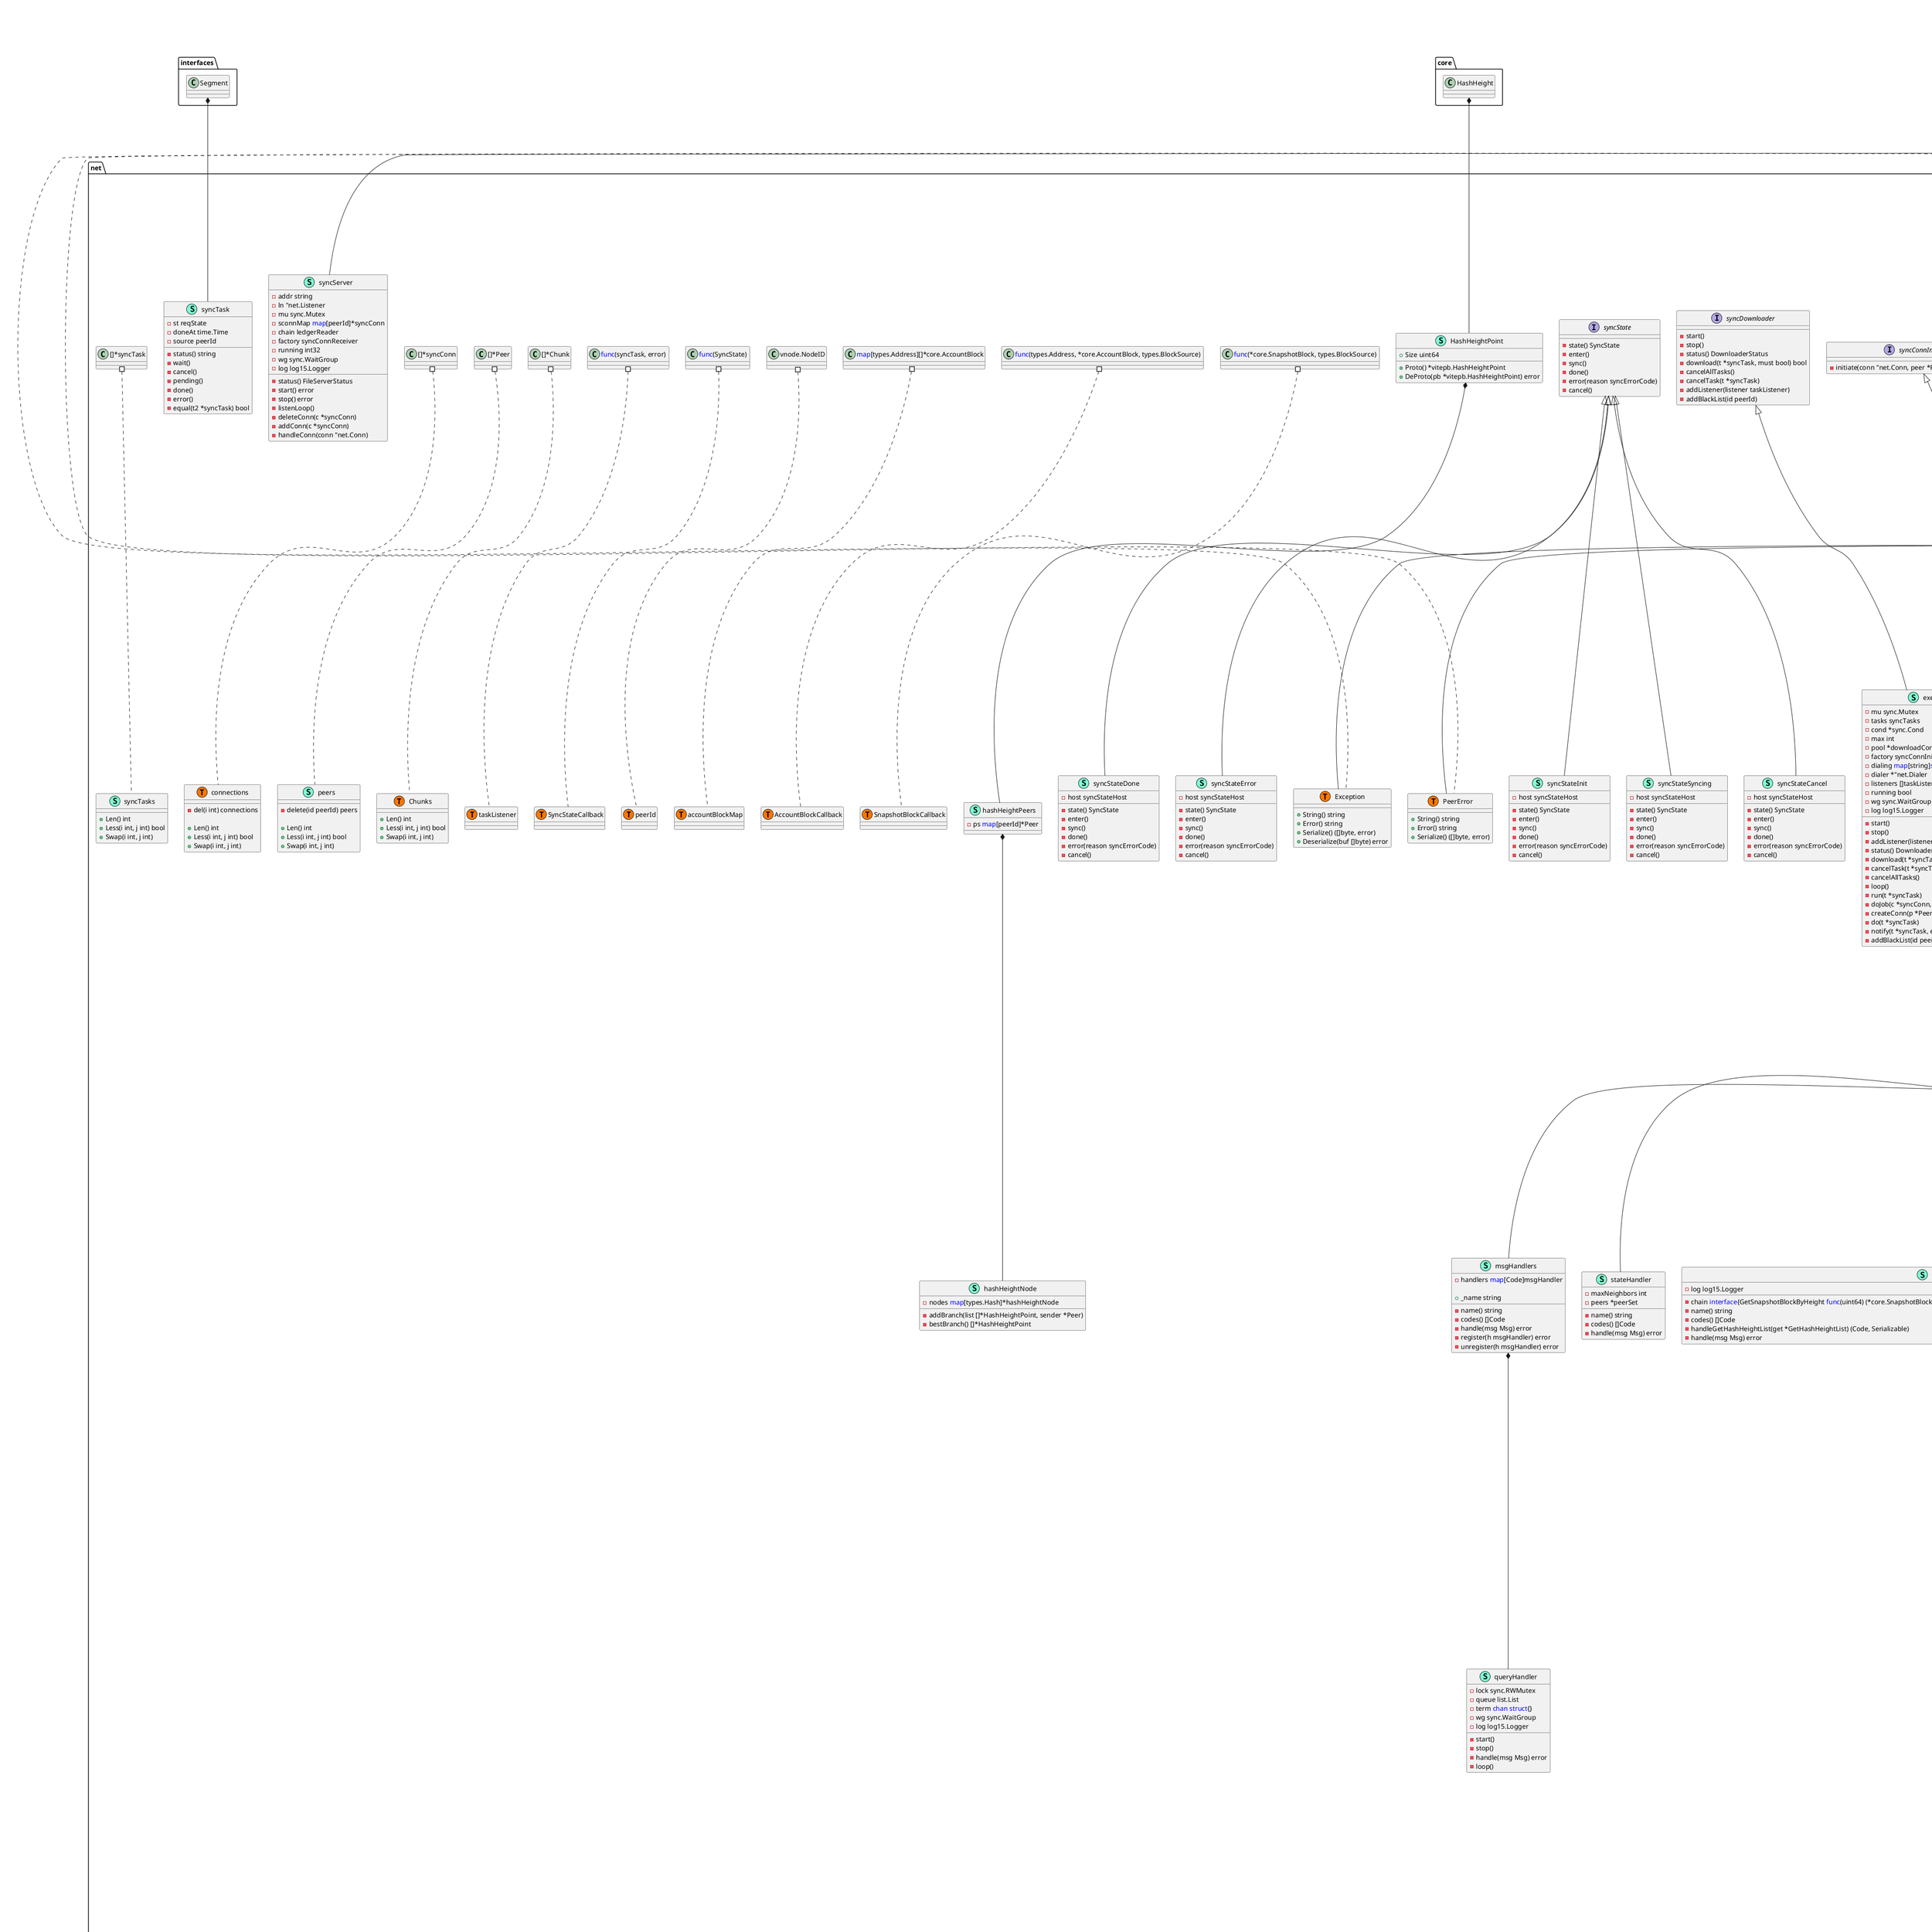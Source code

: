 @startuml
namespace connector {
    class Connector << (S,Aquamarine) >> {
        - listenAddress string
        - server *net.TCPListener
        - finder Finder
        - onNode <font color=blue>func</font>(*vnode.Node) bool
        - onConnection <font color=blue>func</font>(*net.TCPConn, bool) 
        - term <font color=blue>chan</font> <font color=blue>struct</font>{}
        - log log15.Logger

        - findLoop() 

        + Start() error
        + ConnectNode(node *vnode.Node) error

    }
    interface Finder  {
        + Nodes() []*vnode.Node

    }
}

"net.Connector" <|-- "connector.Connector"

namespace database {
    class DB << (S,Aquamarine) >> {
        - id vnode.NodeID

        + RetrieveActiveAt(id vnode.NodeID) int64
        + StoreActiveAt(id vnode.NodeID, v int64) 
        + RetrieveCheckAt(id vnode.NodeID) int64
        + StoreCheckAt(id vnode.NodeID, v int64) 
        + RetrieveMark(id vnode.NodeID) int64
        + StoreMark(id vnode.NodeID, v int64) 
        + BlockIP(ip net.IP, expiration int64) 
        + BlockId(id vnode.NodeID, expiration int64) 
        + RetrieveNode(id vnode.NodeID) (*vnode.Node, error)
        + StoreNode(node *vnode.Node) error
        + RemoveNode(ID vnode.NodeID) 
        + ReadNodes(expiration int64) []*vnode.Node
        + RetrieveInt64(key []byte) int64
        + StoreInt64(key []byte, n int64) 
        + Clean(expiration int64) 
        + ReadMarkNodes(n int) []*vnode.Node
        + Iterate(prefix []byte, fn <font color=blue>func</font>([]byte, []byte) bool) 
        + Register(prefix []byte) *prefixDB

    }
    class database.marks << (T, #FF7700) >>  {
    }
    class mark << (S,Aquamarine) >> {
        - id vnode.NodeID
        - weight int64

    }
    class marks << (S,Aquamarine) >> {
        + Len() int
        + Less(i int, j int) bool
        + Swap(i int, j int) 

    }
    class prefixDB << (S,Aquamarine) >> {
        - db *leveldb.DB
        - prefix []byte

        + Store(key []byte, value []byte) error
        + Retrieve(key []byte) []byte
        + Remove(key []byte) 

    }
}
"leveldb.DB" *-- "database.DB"


namespace discovery {
    class Discovery << (S,Aquamarine) >> {
        - node *vnode.Node
        - bootNodes []string
        - bootSeeds []string
        - booters []booter
        - table nodeTable
        - finder Finder
        - stage <font color=blue>map</font>[string]*checkEndPointResult
        - mu sync.Mutex
        - socket socket
        - db *discvDB
        - running int32
        - term <font color=blue>chan</font> <font color=blue>struct</font>{}
        - looking int32
        - refreshing bool
        - wg sync.WaitGroup
        - log log15.Logger

        - ping(n *Node, callback <font color=blue>func</font>(error) ) 
        - pingDelete(n *Node) 
        - tableLoop() 
        - findLoop() 
        - handle(pkt *packet) 
        - receiveNode(n *Node) 
        - receiveEndPoint(e *vnode.EndPoint) bool
        - getBootNodes(num int) []*Node
        - init() 
        - loadBootNodes() bool
        - findSubTree(distance uint) 
        - refresh() 
        - lookup(target vnode.NodeID, count int) 
        - findNode(target vnode.NodeID, count int, n *Node, curr <font color=blue>chan</font> <font color=blue>struct</font>{}) float64
        - receiveEndPointCurr(ep *vnode.EndPoint, ch <font color=blue>chan</font> <font color=blue>struct</font>{}, validCount *int32) 

        + Nodes() []*vnode.Node
        + NodesCount() int
        + SubscribeNode(receiver <font color=blue>func</font>(*vnode.Node) ) int
        + Unsubscribe(subId int) 
        + GetNodes(count int) []*vnode.Node
        + SetFinder(f Finder) 
        + Delete(id vnode.NodeID, reason error) 
        + Start() error
        + Stop() error

    }
    interface Finder  {
        + SetResolver(discv <font color=blue>interface</font>{GetNodes <font color=blue>func</font>(int) []*vnode.Node}) 
        + FindNeighbors(fromId vnode.NodeID, target vnode.NodeID, count int) []*vnode.EndPoint

    }
    class Node << (S,Aquamarine) >> {
        - checkAt int64
        - addAt int64
        - activeAt int64
        - finding int32
        - findAt int64
        - addr *net.UDPAddr
        - parseAt int64

        - udpAddr() (*net.UDPAddr, error)
        - update(n2 *Node) 
        - needCheck() bool
        - couldFind() bool
        - findDone() 

    }
    interface NodeDB  {
        + StoreNode(node *vnode.Node) error
        + RemoveNode(id vnode.NodeID) 
        + ReadNodes(expiration int64) []*vnode.Node
        + RetrieveActiveAt(id vnode.NodeID) int64
        + StoreActiveAt(id vnode.NodeID, v int64) 
        + RetrieveCheckAt(id vnode.NodeID) int64
        + StoreCheckAt(id vnode.NodeID, v int64) 
        + Close() error
        + Clean(expiration int64) 

    }
    interface Observer  {
        + Sub(sub Subscriber) 
        + UnSub(sub Subscriber) 

    }
    class Request << (S,Aquamarine) >> {
        + Node *vnode.Node
        + Count int

    }
    class Result << (S,Aquamarine) >> {
        + Code int
        + Message string
        + Data []string

    }
    interface Subscriber  {
        + Sub(receiver <font color=blue>func</font>(*vnode.Node) ) int
        + UnSub(subId int) 

    }
    class agent << (S,Aquamarine) >> {
        - node *vnode.Node
        - listenAddress string
        - socket *net.UDPConn
        - peerKey ed25519.PrivateKey
        - queue <font color=blue>chan</font> *packet
        - handler <font color=blue>func</font>(*packet) 
        - pool requestPool
        - running int32
        - term <font color=blue>chan</font> <font color=blue>struct</font>{}
        - wg sync.WaitGroup
        - log log15.Logger

        - start() error
        - stop() error
        - ping(n *Node, callback <font color=blue>func</font>(*Node, error) ) 
        - pong(echo []byte, n *Node) error
        - findNode(target vnode.NodeID, count int, n *Node) (<font color=blue>chan</font> []*vnode.EndPoint, error)
        - sendNodes(eps []*vnode.EndPoint, to *net.UDPAddr) error
        - readLoop() 
        - handleLoop() 
        - write(msg message, addr *net.UDPAddr) ([]byte, error)

    }
    interface body  {
        - serialize() ([]byte, error)
        - deserialize( []byte) error
        - expired() bool

    }
    interface booter  {
        - getBootNodes(count int) []*Node

    }
    interface booterDB  {
        + ReadNodes(expiration int64) []*Node

    }
    interface bucket  {
        - oldest() *Node
        - replace(id vnode.NodeID, n *Node) bool

    }
    class cfgBooter << (S,Aquamarine) >> {
        - bootNodes []*Node
        - node *vnode.Node

        - getBootNodes(count int) []*Node

    }
    class checkEndPointResult << (S,Aquamarine) >> {
        - time int64
        - status pingStatus
        - node *Node
        - err error
        - callbacks []<font color=blue>func</font>(error) 

    }
    class closet << (S,Aquamarine) >> {
        - nodes []*Node
        - pivot vnode.NodeID

        - push(n *Node) 

    }
    class dbBooter << (S,Aquamarine) >> {
        - db booterDB

        - getBootNodes(count int) []*Node

    }
    class discovery.code << (T, #FF7700) >>  {
    }
    class discovery.pingStatus << (T, #FF7700) >>  {
    }
    class discvDB << (S,Aquamarine) >> {
        + StoreNode(node *Node) error
        + ReadNodes(expiration int64) []*Node

    }
    class element << (S,Aquamarine) >> {
        - next *element

    }
    class findNodeRequest << (S,Aquamarine) >> {
        - count int
        - received int
        - ch <font color=blue>chan</font> []*vnode.EndPoint
        - closed int32

        - handle(pkt *packet, err error) bool
        - close() 

    }
    class findnode << (S,Aquamarine) >> {
        - target vnode.NodeID
        - count int
        - time time.Time

        - serialize() ([]byte, error)
        - deserialize(buf []byte) error
        - expired() bool

    }
    class listBucket << (S,Aquamarine) >> {
        - head *element
        - tail *element
        - cap int
        - count int

        - iterate(fn <font color=blue>func</font>(*Node) bool) 
        - reset() 
        - replace(id vnode.NodeID, n *Node) bool
        - bubble(id vnode.NodeID) bool
        - add(n *Node) *Node
        - remove(id vnode.NodeID) *Node
        - nodes(count int) []*Node
        - oldest() *Node
        - resolve(id vnode.NodeID) *Node
        - size() int
        - max() int

    }
    class message << (S,Aquamarine) >> {
        - c code
        - id vnode.NodeID

        - pack(key ed25519.PrivateKey) ([]byte, error)

    }
    class neighbors << (S,Aquamarine) >> {
        - endpoints []*vnode.EndPoint
        - last bool
        - time time.Time

        - serialize() ([]byte, error)
        - deserialize(buf []byte) error
        - expired() bool

    }
    class netBooter << (S,Aquamarine) >> {
        - self *vnode.Node
        - reader *requestReader
        - seeds []string
        - log log15.Logger

        - getBootNodes(count int) []*Node

    }
    interface nodeCollector  {
        - reset() 
        - bubble(id vnode.NodeID) bool
        - add(node *Node) *Node
        - remove(id vnode.NodeID) *Node
        - nodes(count int) []*Node
        - resolve(id vnode.NodeID) *Node
        - size() int
        - iterate(fn <font color=blue>func</font>(*Node) bool) 
        - max() int

    }
    interface nodeStore  {
        + StoreNode(node *Node) error

    }
    interface nodeTable  {
        - addNodes(nodes []*Node) 
        - oldest() []*Node
        - findNeighbors(id vnode.NodeID, count int) []*Node
        - findSource(id vnode.NodeID, count int) []*Node
        - store(db nodeStore) 
        - resolveAddr(address string) *Node
        - subTreeToFind() uint

    }
    class packet << (S,Aquamarine) >> {
        - from *net.UDPAddr
        - hash []byte

    }
    class ping << (S,Aquamarine) >> {
        - from *vnode.EndPoint
        - net int
        - ext []byte
        - time time.Time

        - serialize() ([]byte, error)
        - deserialize(buf []byte) error
        - expired() bool

    }
    class pingRequest << (S,Aquamarine) >> {
        - hash []byte
        - done <font color=blue>func</font>(*Node, error) 

        - handle(pkt *packet, err error) bool
        - receivePong(pkt *packet, png *pong) 

    }
    interface pinger  {
        - ping(n *Node, callback <font color=blue>func</font>(error) ) 

    }
    class pong << (S,Aquamarine) >> {
        - from *vnode.EndPoint
        - net int
        - ext []byte
        - echo []byte
        - time time.Time

        - serialize() ([]byte, error)
        - deserialize(data []byte) error
        - expired() bool

    }
    interface receiver  {
        - start() error
        - stop() error

    }
    class request << (S,Aquamarine) >> {
        - expectFrom string
        - expectID vnode.NodeID
        - expectCode code
        - handler <font color=blue>interface</font>{handle <font color=blue>func</font>(*packet, error) bool}
        - expiration time.Time

    }
    interface requestPool  {
        - start() 
        - stop() 
        - add(req *request) bool
        - rec(pkt *packet) bool
        - size() int

    }
    class requestPoolImpl << (S,Aquamarine) >> {
        - pending <font color=blue>map</font>[string]list.List
        - mu sync.Mutex
        - running int32
        - term <font color=blue>chan</font> <font color=blue>struct</font>{}
        - wg sync.WaitGroup

        - size() int
        - start() 
        - stop() 
        - add(req *request) bool
        - rec(pkt *packet) bool
        - loop() 
        - clean(now time.Time) 
        - release() 

    }
    class requestReader << (S,Aquamarine) >> {
        - request Request
        - buf []byte
        - r int

        - reset(count int) 

        + Read(p []byte) (int, error)

    }
    interface sender  {
        - ping(n *Node, callback <font color=blue>func</font>(*Node, error) ) 
        - pong(echo []byte, n *Node) error
        - findNode(target vnode.NodeID, count int, n *Node) (<font color=blue>chan</font> []*vnode.EndPoint, error)
        - sendNodes(eps []*vnode.EndPoint, addr *net.UDPAddr) error

    }
    interface socket  {
    }
    class table << (S,Aquamarine) >> {
        - rw sync.RWMutex
        - bucketSize int
        - minDistance uint
        - buckets []bucket
        - nodeMap <font color=blue>map</font>[string]*Node
        - bucketFact <font color=blue>func</font>(int) bucket
        - id vnode.NodeID
        - netId int
        - subId int
        - recievers <font color=blue>map</font>[int]<font color=blue>func</font>(*vnode.Node) 
        - socket pinger

        - getId() vnode.NodeID
        - reset() 
        - nodes(count int) []*Node
        - notify(n *vnode.Node) 
        - add(node *Node) *Node
        - checkRemove(node *Node) 
        - checkReplace(bkt bucket, oldNode *Node, newNode *Node) 
        - addNodes(nodes []*Node) 
        - getBucket(id vnode.NodeID) bucket
        - remove(id vnode.NodeID) *Node
        - removeLocked(id vnode.NodeID) *Node
        - bubble(id vnode.NodeID) bool
        - findNeighbors(target vnode.NodeID, count int) []*Node
        - findSource(target vnode.NodeID, count int) []*Node
        - oldest() []*Node
        - size() int
        - max() int
        - resolve(id vnode.NodeID) *Node
        - resolveAddr(address string) *Node
        - store(db nodeStore) 
        - iterate(fn <font color=blue>func</font>(*Node) bool) 
        - subTreeToFind() uint

        + Sub(rec <font color=blue>func</font>(*vnode.Node) ) int
        + UnSub(subId int) 

    }
}
"discovery.Observer" *-- "discovery.Finder"
"vnode.Node" *-- "discovery.Node"
"discovery.nodeCollector" *-- "discovery.bucket"
"discovery.NodeDB" *-- "discovery.discvDB"
"discovery.Node" *-- "discovery.element"
"discovery.body" *-- "discovery.message"
"discovery.Subscriber" *-- "discovery.nodeTable"
"discovery.nodeCollector" *-- "discovery.nodeTable"
"discovery.message" *-- "discovery.packet"
"discovery.receiver" *-- "discovery.socket"
"discovery.sender" *-- "discovery.socket"

"connector.Finder" <|-- "discovery.Discovery"
"discovery.booter" <|-- "discovery.Discovery"
"discovery.pinger" <|-- "discovery.Discovery"
"discovery.receiver" <|-- "discovery.agent"
"discovery.sender" <|-- "discovery.agent"
"discovery.booter" <|-- "discovery.cfgBooter"
"discovery.booter" <|-- "discovery.dbBooter"
"discovery.booterDB" <|-- "discovery.discvDB"
"discovery.nodeStore" <|-- "discovery.discvDB"
"discovery.body" <|-- "discovery.findnode"
"discovery.bucket" <|-- "discovery.listBucket"
"discovery.nodeCollector" <|-- "discovery.listBucket"
"discovery.body" <|-- "discovery.neighbors"
"discovery.booter" <|-- "discovery.netBooter"
"discovery.body" <|-- "discovery.ping"
"discovery.body" <|-- "discovery.pong"
"discovery.requestPool" <|-- "discovery.requestPoolImpl"
"discovery.Subscriber" <|-- "discovery.table"
"discovery.nodeCollector" <|-- "discovery.table"
"discovery.nodeTable" <|-- "discovery.table"

namespace main {
    class config << (S,Aquamarine) >> {
        - peerKey ed25519.PrivateKey
        - node *vnode.Node
        - bootNodes []string
        - listenAddress string

    }
}


namespace net {
    class AccountBlocks << (S,Aquamarine) >> {
        + Blocks []*core.AccountBlock
        + TTL int32

        + String() string
        + Serialize() ([]byte, error)
        + Deserialize(buf []byte) error

    }
    interface BlockSubscriber  {
        + SubscribeAccountBlock(fn AccountBlockCallback) int
        + UnsubscribeAccountBlock(subId int) 
        + SubscribeSnapshotBlock(fn SnapshotBlockCallback) int
        + UnsubscribeSnapshotBlock(subId int) 

    }
    interface Broadcaster  {
        + BroadcastSnapshotBlock(block *core.SnapshotBlock) 
        + BroadcastSnapshotBlocks(blocks []*core.SnapshotBlock) 
        + BroadcastAccountBlock(block *core.AccountBlock) 
        + BroadcastAccountBlocks(blocks []*core.AccountBlock) 

    }
    interface Chain  {
    }
    class Chunk << (S,Aquamarine) >> {
        - size int64

        + SnapshotChunks []core.SnapshotChunk
        + SnapshotRange []*core.HashHeight
        + AccountRange <font color=blue>map</font>[types.Address][]*core.HashHeight
        + HashMap <font color=blue>map</font>[types.Hash]<font color=blue>struct</font>{}
        + Source types.BlockSource

        - addSnapshotBlock(block *core.SnapshotBlock) error
        - addAccountBlock(block *core.AccountBlock) error
        - done() error

    }
    interface ChunkReader  {
        + Peek() *Chunk
        + Pop(endHash types.Hash) 

    }
    class Chunks << (S,Aquamarine) >> {
        + Len() int
        + Less(i int, j int) bool
        + Swap(i int, j int) 

    }
    interface Codec  {
        + Close() error
        + SetReadTimeout(timeout time.Duration) 
        + SetWriteTimeout(timeout time.Duration) 
        + SetTimeout(timeout time.Duration) 
        + Address() "net.Addr

    }
    interface CodecFactory  {
        + CreateCodec(conn "net.Conn) Codec

    }
    interface Connector  {
        + ConnectNode(node *vnode.Node) error

    }
    interface Consensus  {
        + SubscribeProducers(gid types.Gid, id string, fn <font color=blue>func</font>(consensus.ProducersEvent) ) 
        + UnSubscribe(gid types.Gid, id string) 
        + API() consensus.APIReader

    }
    class DownloaderStatus << (S,Aquamarine) >> {
        + Tasks []string
        + Connections []SyncConnectionStatus

    }
    class Exception << (S,Aquamarine) >> {
        + String() string
        + Error() string
        + Serialize() ([]byte, error)
        + Deserialize(buf []byte) error

    }
    interface Fetcher  {
        + FetchSnapshotBlocks(start types.Hash, count uint64) 
        + FetchSnapshotBlocksWithHeight(hash types.Hash, height uint64, count uint64) 
        + FetchAccountBlocks(start types.Hash, count uint64, address *types.Address) 
        + FetchAccountBlocksWithHeight(start types.Hash, count uint64, address *types.Address, sHeight uint64) 

    }
    class FilePoolStatus << (S,Aquamarine) >> {
        + Connections []SyncConnectionStatus

    }
    class FileServerStatus << (S,Aquamarine) >> {
        + Connections []SyncConnectionStatus

    }
    class GetAccountBlocks << (S,Aquamarine) >> {
        + Address types.Address
        + From core.HashHeight
        + Count uint64
        + Forward bool

        + String() string
        + Serialize() ([]byte, error)
        + Deserialize(buf []byte) error

    }
    class GetHashHeightList << (S,Aquamarine) >> {
        + From []*core.HashHeight
        + Step uint64
        + To uint64

        + Serialize() ([]byte, error)
        + Deserialize(data []byte) error

    }
    class GetSnapshotBlocks << (S,Aquamarine) >> {
        + From core.HashHeight
        + Count uint64
        + Forward bool

        + String() string
        + Serialize() ([]byte, error)
        + Deserialize(buf []byte) error

    }
    class HandshakeMsg << (S,Aquamarine) >> {
        + Version int64
        + NetID int64
        + Name string
        + ID vnode.NodeID
        + Timestamp int64
        + Height uint64
        + Head types.Hash
        + Genesis types.Hash
        + Key ed25519.PublicKey
        + Token []byte
        + FileAddress []byte
        + PublicAddress []byte

        + Serialize() ([]byte, error)
        + Deserialize(data []byte) error

    }
    class HashHeightPoint << (S,Aquamarine) >> {
        + Size uint64

        + Proto() *vitepb.HashHeightPoint
        + DeProto(pb *vitepb.HashHeightPoint) error

    }
    class HashHeightPointList << (S,Aquamarine) >> {
        + Points []*HashHeightPoint

        + Serialize() ([]byte, error)
        + Deserialize(data []byte) error

    }
    interface IrreversibleReader  {
        + GetIrreversibleBlock() *core.SnapshotBlock

    }
    class MockCodec << (S,Aquamarine) >> {
        - name string
        - r <font color=blue>chan</font> Msg
        - w <font color=blue>chan</font> Msg
        - rtimeout time.Duration
        - wtimeout time.Duration
        - term <font color=blue>chan</font> <font color=blue>struct</font>{}
        - closed int32
        - write int32

        + ReadMsg() (Msg, error)
        + WriteMsg(msg Msg) error
        + Close() error
        + SetReadTimeout(timeout time.Duration) 
        + SetWriteTimeout(timeout time.Duration) 
        + SetTimeout(timeout time.Duration) 
        + Address() "net.Addr

    }
    class Msg << (S,Aquamarine) >> {
        + Code Code
        + Id uint32
        + Payload []byte
        + ReceivedAt int64
        + Sender *Peer

        + Recycle() 

    }
    interface MsgIder  {
        + MsgID() MsgId

    }
    interface MsgReadWriter  {
    }
    interface MsgReader  {
        + ReadMsg() (Msg, error)

    }
    interface MsgWriteCloser  {
    }
    interface MsgWriter  {
        + WriteMsg( Msg) error

    }
    interface Net  {
        + Start() error
        + Stop() error
        + Info() NodeInfo
        + Nodes() []*vnode.Node
        + PeerCount() int
        + PeerKey() ed25519.PrivateKey

    }
    class NewAccountBlock << (S,Aquamarine) >> {
        + Block *core.AccountBlock
        + TTL int32

        + Serialize() ([]byte, error)
        + Deserialize(buf []byte) error

    }
    class NewSnapshotBlock << (S,Aquamarine) >> {
        + Block *core.SnapshotBlock
        + TTL int32

        + Serialize() ([]byte, error)
        + Deserialize(buf []byte) error

    }
    class NodeInfo << (S,Aquamarine) >> {
        + ID vnode.NodeID
        + Name string
        + NetID int
        + Version int
        + Address string
        + PeerCount int
        + Peers []PeerInfo
        + Height uint64
        + Nodes int
        + Latency []int64
        + BroadCheckFailedRatio float32
        + Server FileServerStatus

    }
    class Peer << (S,Aquamarine) >> {
        - codec Codec
        - publicAddress string
        - fileAddress string
        - reliable int32
        - busy int32
        - busyT int64
        - running int32
        - writable int32
        - writing int32
        - readQueue <font color=blue>chan</font> Msg
        - writeQueue <font color=blue>chan</font> Msg
        - errChan <font color=blue>chan</font> error
        - wg sync.WaitGroup
        - manager PeerManager
        - handler msgHandler
        - knownBlocks *bloom.Filter
        - m <font color=blue>map</font>[peerId]<font color=blue>struct</font>{}
        - m2 <font color=blue>map</font>[peerId]<font color=blue>struct</font>{}
        - once sync.Once
        - log log15.Logger

        + Id peerId
        + Name string
        + Height uint64
        + Head types.Hash
        + Version int64
        + CreateAt int64
        + Flag PeerFlag
        + Superior bool

        - isReliable() bool
        - setReliable(bool2 bool) 
        - write() 
        - writeDone() 
        - run() error
        - goLoop(fn <font color=blue>func</font>() error, ch <font color=blue>chan</font> error) 
        - readLoop() error
        - writeLoop() error
        - handleLoop() error
        - canWritable() bool
        - stopWrite(err error) 
        - catch(err error) 
        - setPeers(ps []peerConn, patch bool) 
        - peers() <font color=blue>map</font>[peerId]<font color=blue>struct</font>{}
        - send(c Code, id MsgId, data Serializable) error
        - sendSnapshotBlocks(bs []*core.SnapshotBlock, msgId MsgId) error
        - sendAccountBlocks(bs []*core.AccountBlock, msgId MsgId) error

        + WriteMsg(msg Msg) error
        + Info() PeerInfo
        + Close(err error) error
        + Disconnect(err error) 
        + String() string
        + SetState(head types.Hash, height uint64) 
        + SetSuperior(superior bool) error

    }
    class PeerError << (S,Aquamarine) >> {
        + String() string
        + Error() string
        + Serialize() ([]byte, error)

    }
    class PeerFlag << (S,Aquamarine) >> {
        - is(f2 PeerFlag) bool

    }
    class PeerInfo << (S,Aquamarine) >> {
        + Id string
        + Name string
        + Version int64
        + Height uint64
        + Address string
        + Flag PeerFlag
        + Superior bool
        + Reliable bool
        + CreateAt string
        + ReadQueue int
        + WriteQueue int
        + Peers []string

    }
    interface PeerManager  {
        + UpdatePeer(p *Peer, newSuperior bool) 

    }
    interface Serializable  {
        + Serialize() ([]byte, error)

    }
    class SnapshotBlocks << (S,Aquamarine) >> {
        + Blocks []*core.SnapshotBlock

        + String() string
        + Serialize() ([]byte, error)
        + Deserialize(buf []byte) error

    }
    interface Subscriber  {
    }
    class SyncConnectionStatus << (S,Aquamarine) >> {
        + Address string
        + Speed string
        + Task string

    }
    class SyncDetail << (S,Aquamarine) >> {
        + Chunks [][]*core.HashHeight
        + Caches interfaces.SegmentList

    }
    class SyncState << (S,Aquamarine) >> {
        - syncExited() bool

        + UnmarshalText(text []byte) error
        + MarshalText() ([]byte, error)
        + String() string

    }
    interface SyncStateSubscriber  {
        + SubscribeSyncStatus(fn SyncStateCallback) int
        + UnsubscribeSyncStatus(subId int) 
        + SyncState() SyncState

    }
    class SyncStatus << (S,Aquamarine) >> {
        + From uint64
        + To uint64
        + Current uint64
        + State SyncState
        + Status string

    }
    interface Syncer  {
        + Status() SyncStatus
        + Detail() SyncDetail

    }
    interface Verifier  {
        + VerifyNetSnapshotBlock(block *core.SnapshotBlock) error
        + VerifyNetAccountBlock(block *core.AccountBlock) error

    }
    interface accountBockReader  {
        + GetAccountBlockByHeight(addr types.Address, height uint64) (*core.AccountBlock, error)
        + GetAccountBlockByHash(blockHash types.Hash) (*core.AccountBlock, error)
        + GetAccountBlocks(blockHash types.Hash, count uint64) ([]*core.AccountBlock, error)
        + GetAccountBlocksByHeight(addr types.Address, height uint64, count uint64) ([]*core.AccountBlock, error)
        + GetConfirmedTimes(blockHash types.Hash) (uint64, error)

    }
    class blockFeed << (S,Aquamarine) >> {
        - aSubs <font color=blue>map</font>[int]AccountBlockCallback
        - bSubs <font color=blue>map</font>[int]SnapshotBlockCallback
        - currentId int
        - blackBlocks <font color=blue>map</font>[types.Hash]<font color=blue>struct</font>{}

        - notifySnapshotBlock(block *core.SnapshotBlock, source types.BlockSource) 
        - notifyAccountBlock(block *core.AccountBlock, source types.BlockSource) 

        + SubscribeAccountBlock(fn AccountBlockCallback) int
        + UnsubscribeAccountBlock(subId int) 
        + SubscribeSnapshotBlock(fn SnapshotBlockCallback) int
        + UnsubscribeSnapshotBlock(subId int) 

    }
    interface blockFeeder  {
    }
    interface blockNotifier  {
        - notifySnapshotBlock(block *core.SnapshotBlock, source types.BlockSource) 
        - notifyAccountBlock(block *core.AccountBlock, source types.BlockSource) 

    }
    interface blockReceiver  {
        - receiveAccountBlock(block *core.AccountBlock, source types.BlockSource) error
        - receiveSnapshotBlock(block *core.SnapshotBlock, source types.BlockSource) error

    }
    interface blockStore  {
        - enqueueAccountBlock(block *core.AccountBlock) 
        - dequeueAccountBlock() *core.AccountBlock
        - enqueueSnapshotBlock(block *core.SnapshotBlock) 
        - dequeueSnapshotBlock() *core.SnapshotBlock

    }
    interface broadChainReader  {
        + GetLatestSnapshotBlock() *core.SnapshotBlock
        + GetConfirmedTimes(blockHash types.Hash) (uint64, error)

    }
    class broadcastStatus << (S,Aquamarine) >> {
        - checkFailedRatio float32
        - latency []int64

    }
    class broadcaster << (S,Aquamarine) >> {
        - peers *peerSet
        - strategy forwardStrategy
        - st SyncState
        - verifier Verifier
        - feed blockNotifier
        - filter *bloom.Filter
        - rings *ringStatic
        - store blockStore
        - mu sync.Mutex
        - statistic circle.List
        - chain broadChainReader
        - log log15.Logger

        - name() string
        - codes() []Code
        - handle(msg Msg) error
        - subSyncState(st SyncState) 
        - forwardSnapshotBlock(msg *NewSnapshotBlock, sender *Peer) 
        - forwardAccountBlock(msg *NewAccountBlock, sender *Peer) 
        - status() broadcastStatus

        + Statistic() []int64
        + BroadcastSnapshotBlock(block *core.SnapshotBlock) 
        + BroadcastSnapshotBlocks(blocks []*core.SnapshotBlock) 
        + BroadcastAccountBlock(block *core.AccountBlock) 
        + BroadcastAccountBlocks(blocks []*core.AccountBlock) 

    }
    class cacheReader << (S,Aquamarine) >> {
        - chain syncChain
        - verifier Verifier
        - downloader syncDownloader
        - irreader IrreversibleReader
        - running bool
        - mu sync.Mutex
        - cond *sync.Cond
        - readHeight uint64
        - readable int32
        - buffer Chunks
        - downloadRecord <font color=blue>map</font>[string]peerId
        - blackBlocks <font color=blue>map</font>[types.Hash]<font color=blue>struct</font>{}
        - wg sync.WaitGroup
        - log log15.Logger

        - cache(from uint64, to uint64) interfaces.SegmentList
        - caches() interfaces.SegmentList
        - chunks() [][]*core.HashHeight
        - addChunkToBuffer(c *Chunk) 
        - getHeight() uint64
        - start() 
        - stop() 
        - compareCache(start *core.HashHeight, hhs []*HashHeightPoint) syncTasks
        - deleteChunk(segment interfaces.Segment) 
        - localChunks() interfaces.SegmentList
        - chunkDownloaded(t syncTask, err error) 
        - chunkReadFailed(segment interfaces.Segment, fatal bool) 
        - reset() 
        - removeUselessChunks(cleanWrong bool) 
        - read(c interfaces.Segment) (*Chunk, bool, error)
        - pause() 
        - resume() 
        - canRead() bool
        - readLoop() 
        - cleanLoop() 

        + Peek() *Chunk
        + Pop(endHash types.Hash) 

    }
    interface chainReader  {
        + GetLatestSnapshotBlock() *core.SnapshotBlock
        + GetGenesisSnapshotBlock() *core.SnapshotBlock

    }
    class checkHandler << (S,Aquamarine) >> {
        - chain <font color=blue>interface</font>{GetSnapshotBlockByHeight <font color=blue>func</font>(uint64) (*core.SnapshotBlock, error); GetLedgerReaderByHeight <font color=blue>func</font>(uint64, uint64) (interfaces.LedgerReader, error)}
        - log log15.Logger

        - name() string
        - codes() []Code
        - handleGetHashHeightList(get *GetHashHeightList) (Code, Serializable)
        - handle(msg Msg) error

    }
    interface chunkNotifier  {
        - notifyChunks(chunks []core.SnapshotChunk, source types.BlockSource) 

    }
    class connections << (S,Aquamarine) >> {
        - del(i int) connections

        + Len() int
        + Less(i int, j int) bool
        + Swap(i int, j int) 

    }
    class crossForward << (S,Aquamarine) >> {
        - ps *peerSet
        - commonMax int
        - commonRatio int

        - choosePeers(sender *Peer) peers

    }
    class defaultSyncConnectionFactory << (S,Aquamarine) >> {
        - chain syncCacher
        - peers *peerSet
        - id peerId
        - peerKey ed25519.PrivateKey
        - mineKey ed25519.PrivateKey

        - makeSyncConn(conn "net.Conn) *syncConn
        - initiate(conn "net.Conn, peer *Peer) (*syncConn, error)
        - receive(conn "net.Conn) (*syncConn, error)

    }
    class downloadConnPool << (S,Aquamarine) >> {
        - mu sync.Mutex
        - peers *peerSet
        - mi <font color=blue>map</font>[peerId]int
        - l connections
        - blackList <font color=blue>map</font>[peerId]int64

        - blockPeer(id peerId, duration time.Duration) 
        - blocked(id peerId) bool
        - connections() []SyncConnectionStatus
        - delConn(c *syncConn) 
        - delConnLocked(id peerId) 
        - addConn(c *syncConn) error
        - sort() 
        - sortLocked() 
        - chooseSource(t *syncTask) (*Peer, *syncConn, error)
        - reset() 

    }
    class executor << (S,Aquamarine) >> {
        - mu sync.Mutex
        - tasks syncTasks
        - cond *sync.Cond
        - max int
        - pool *downloadConnPool
        - factory syncConnInitiator
        - dialing <font color=blue>map</font>[string]<font color=blue>struct</font>{}
        - dialer *"net.Dialer
        - listeners []taskListener
        - running bool
        - wg sync.WaitGroup
        - log log15.Logger

        - start() 
        - stop() 
        - addListener(listener taskListener) 
        - status() DownloaderStatus
        - download(t *syncTask, must bool) bool
        - cancelTask(t *syncTask) 
        - cancelAllTasks() 
        - loop() 
        - run(t *syncTask) 
        - doJob(c *syncConn, t *syncTask) error
        - createConn(p *Peer) (*syncConn, error)
        - do(t *syncTask) 
        - notify(t *syncTask, err error) 
        - addBlackList(id peerId) 

    }
    class fetcher << (S,Aquamarine) >> {
        - idGen MsgIder
        - recordsById <font color=blue>map</font>[MsgId]*record
        - recordsByHash <font color=blue>map</font>[types.Hash]*record
        - mu sync.Mutex
        - pool sync.Pool
        - peerFetchResultPool sync.Pool
        - peers *peerSet
        - st SyncState
        - receiver blockReceiver
        - log log15.Logger
        - blackBlocks <font color=blue>map</font>[types.Hash]<font color=blue>struct</font>{}
        - sbp bool
        - term <font color=blue>chan</font> <font color=blue>struct</font>{}

        - clean(t int64) 
        - hold(hash types.Hash) (*record, bool)
        - add(hash types.Hash) *record
        - pending(id MsgId, peer *Peer) 
        - done(id MsgId, peer *Peer, msg Msg, err error) 
        - pickTargets(r *record, height uint64, peers *peerSet) peers
        - setSBP(bool2 bool) 
        - start() 
        - stop() 
        - cleanLoop() 
        - subSyncState(st SyncState) 
        - name() string
        - codes() []Code
        - handle(msg Msg) error
        - fetchSnapshotBlock(hash types.Hash, peer *Peer, callback <font color=blue>func</font>(Msg, error) ) 

        + FetchSnapshotBlocks(hash types.Hash, count uint64) 
        + FetchSnapshotBlocksWithHeight(hash types.Hash, height uint64, count uint64) 
        + FetchAccountBlocks(start types.Hash, count uint64, address *types.Address) 
        + FetchAccountBlocksWithHeight(start types.Hash, count uint64, address *types.Address, sHeight uint64) 

    }
    class finder << (S,Aquamarine) >> {
        - self types.Address
        - db *database.DB
        - rw sync.RWMutex
        - targets <font color=blue>map</font>[types.Address]*vnode.Node
        - subId int
        - minPeers int
        - staticNodes []*vnode.Node
        - resolver <font color=blue>interface</font>{GetNodes <font color=blue>func</font>(int) []*vnode.Node}
        - peers *peerSet
        - connect Connector
        - consensus Consensus
        - dialing <font color=blue>map</font>[peerId]<font color=blue>struct</font>{}
        - sbps <font color=blue>map</font>[types.Address]int64
        - observers <font color=blue>map</font>[int]<font color=blue>func</font>(bool) 
        - term <font color=blue>chan</font> <font color=blue>struct</font>{}

        + _selfIsSBP bool
        + _subId int

        - sub(fn <font color=blue>func</font>(bool) ) int
        - unSub(subId int) 
        - notify() 
        - start() 
        - stop() 
        - selfIsSBP() bool
        - isSBP(addr types.Address) bool
        - clean() 
        - receiveProducers(event consensus.ProducersEvent) 
        - dial(node *vnode.Node) 
        - doDial(node *vnode.Node) 
        - receiveNode(node *vnode.Node) 
        - total() int
        - loop() 

        + FindNeighbors(fromId vnode.NodeID, target vnode.NodeID, count int) []*vnode.EndPoint
        + SetResolver(discv <font color=blue>interface</font>{GetNodes <font color=blue>func</font>(int) []*vnode.Node}) 
        + Sub(sub discovery.Subscriber) 
        + UnSub(sub discovery.Subscriber) 

    }
    interface forwardStrategy  {
        - choosePeers(sender *Peer) peers

    }
    class fullForward << (S,Aquamarine) >> {
        - ps *peerSet

        - choosePeers(sender *Peer) peers

    }
    class getAccountBlocksHandler << (S,Aquamarine) >> {
        - chain accountBockReader

        - name() string
        - codes() []Code
        - handle(msg Msg) error

    }
    class getSnapshotBlocksHandler << (S,Aquamarine) >> {
        - chain snapshotBlockReader

        - name() string
        - codes() []Code
        - handle(msg Msg) error

    }
    class gid << (S,Aquamarine) >> {
        - index uint32

        + MsgID() MsgId

    }
    class handshaker << (S,Aquamarine) >> {
        - version int
        - netId int
        - name string
        - id vnode.NodeID
        - genesis types.Hash
        - fileAddress []byte
        - publicAddress []byte
        - peerKey ed25519.PrivateKey
        - key ed25519.PrivateKey
        - codecFactory CodecFactory
        - chain chainReader
        - blackList netool.BlackList
        - onHandshaker <font color=blue>func</font>(Codec, PeerFlag, *HandshakeMsg) (bool, error)

        - setChain(chain chainReader) 
        - banAddr(addr "net.Addr, t int64) 
        - bannedAddr(addr "net.Addr) bool
        - readHandshake(c Codec) (*HandshakeMsg, MsgId, error)
        - getSecret(theirId peerId) ([]byte, error)
        - verifyHandshake(their *HandshakeMsg, secret []byte) error
        - makeHandshake(secret []byte) *HandshakeMsg
        - sendHandshake(c Codec, our *HandshakeMsg, msgId MsgId) error
        - doHandshake(c Codec, flag PeerFlag, their *HandshakeMsg) error

        + ReceiveHandshake(conn "net.Conn) (Codec, *HandshakeMsg, bool, error)
        + InitiateHandshake(conn "net.Conn, id vnode.NodeID) (Codec, *HandshakeMsg, bool, error)

    }
    class hashHeightNode << (S,Aquamarine) >> {
        - nodes <font color=blue>map</font>[types.Hash]*hashHeightNode

        - addBranch(list []*HashHeightPoint, sender *Peer) 
        - bestBranch() []*HashHeightPoint

    }
    class hashHeightPeers << (S,Aquamarine) >> {
        - ps <font color=blue>map</font>[peerId]*Peer

    }
    class heartBeater << (S,Aquamarine) >> {
        - chain chainReader
        - last time.Time
        - lastPeers <font color=blue>map</font>[peerId]<font color=blue>struct</font>{}
        - ps *peerSet

        - state() []byte

    }
    interface ledgerReader  {
        + GetLedgerReaderByHeight(startHeight uint64, endHeight uint64) (interfaces.LedgerReader, error)

    }
    class memBlockStore << (S,Aquamarine) >> {
        - rw sync.RWMutex
        - aIndex int
        - ablocks []*core.AccountBlock
        - sIndex int
        - sblocks []*core.SnapshotBlock

        - enqueueAccountBlock(block *core.AccountBlock) 
        - dequeueAccountBlock() *core.AccountBlock
        - enqueueSnapshotBlock(block *core.SnapshotBlock) 
        - dequeueSnapshotBlock() *core.SnapshotBlock

    }
    class mockAddress << (S,Aquamarine) >> {
        - name string

        + Network() string
        + String() string

    }
    class mockChain << (S,Aquamarine) >> {
        - height uint64

        + GetSnapshotBlockByHeight(height uint64) (*core.SnapshotBlock, error)
        + GetSnapshotBlockByHash(hash types.Hash) (*core.SnapshotBlock, error)
        + GetSnapshotBlocks(blockHash types.Hash, higher bool, count uint64) ([]*core.SnapshotBlock, error)
        + GetSnapshotBlocksByHeight(height uint64, higher bool, count uint64) ([]*core.SnapshotBlock, error)
        + GetAccountBlockByHeight(addr types.Address, height uint64) (*core.AccountBlock, error)
        + GetAccountBlockByHash(blockHash types.Hash) (*core.AccountBlock, error)
        + GetAccountBlocks(blockHash types.Hash, count uint64) ([]*core.AccountBlock, error)
        + GetAccountBlocksByHeight(addr types.Address, height uint64, count uint64) ([]*core.AccountBlock, error)
        + GetLatestSnapshotBlock() *core.SnapshotBlock
        + GetGenesisSnapshotBlock() *core.SnapshotBlock
        + GetLedgerReaderByHeight(startHeight uint64, endHeight uint64) (interfaces.LedgerReader, error)
        + GetSyncCache() interfaces.SyncCache

    }
    class mockNet << (S,Aquamarine) >> {
        - chain Chain

        + PeerKey() ed25519.PrivateKey
        + SubscribeSyncStatus(fn SyncStateCallback) int
        + UnsubscribeSyncStatus(subId int) 
        + SyncState() SyncState
        + Peek() *Chunk
        + Pop(endHash types.Hash) 
        + Status() SyncStatus
        + Detail() SyncDetail
        + FetchSnapshotBlocks(start types.Hash, count uint64) 
        + FetchSnapshotBlocksWithHeight(hash types.Hash, height uint64, count uint64) 
        + FetchAccountBlocks(start types.Hash, count uint64, address *types.Address) 
        + FetchAccountBlocksWithHeight(start types.Hash, count uint64, address *types.Address, sHeight uint64) 
        + BroadcastSnapshotBlock(block *core.SnapshotBlock) 
        + BroadcastSnapshotBlocks(blocks []*core.SnapshotBlock) 
        + BroadcastAccountBlock(block *core.AccountBlock) 
        + BroadcastAccountBlocks(blocks []*core.AccountBlock) 
        + SubscribeAccountBlock(fn AccountBlockCallback) int
        + UnsubscribeAccountBlock(subId int) 
        + SubscribeSnapshotBlock(fn SnapshotBlockCallback) int
        + UnsubscribeSnapshotBlock(subId int) 
        + Stop() error
        + Start() error
        + Info() NodeInfo
        + Nodes() []*vnode.Node
        + PeerCount() int

    }
    class mockReceiver << (S,Aquamarine) >> {
        - receiveAccountBlock(block *core.AccountBlock, source types.BlockSource) error
        - receiveSnapshotBlock(block *core.SnapshotBlock, source types.BlockSource) error

    }
    interface msgHandler  {
        - name() string
        - codes() []Code
        - handle(msg Msg) error

    }
    class msgHandlers << (S,Aquamarine) >> {
        - handlers <font color=blue>map</font>[Code]msgHandler

        + _name string

        - name() string
        - codes() []Code
        - handle(msg Msg) error
        - register(h msgHandler) error
        - unregister(h msgHandler) error

    }
    class net << (S,Aquamarine) >> {
        - config *config.Net
        - peerKey ed25519.PrivateKey
        - node *vnode.Node
        - finder *finder
        - discover *discovery.Discovery
        - db *database.DB
        - dialer "net.Dialer
        - listener "net.Listener
        - hkr *handshaker
        - receiveSlots <font color=blue>chan</font> <font color=blue>struct</font>{}
        - confirmedHashHeightList []*core.HashHeight
        - syncServer *syncServer
        - peers *peerSet
        - chain Chain
        - reader *cacheReader
        - downloader syncDownloader
        - handlers *msgHandlers
        - query *queryHandler
        - hb *heartBeater
        - blackList netool.BlackList
        - running int32
        - log log15.Logger
        - wg sync.WaitGroup

        - listenLoop() 
        - onConnection(conn "net.Conn, id peerId, inbound bool) 
        - authorize(c Codec, flag PeerFlag, msg *HandshakeMsg) (bool, error)
        - checkPeer(peer *Peer) 
        - onPeerAdded(peer *Peer) error
        - onPeerRemoved(peer *Peer) 
        - beatLoop() 

        + ConnectNode(node *vnode.Node) error
        + Start() error
        + Stop() error
        + Nodes() []*vnode.Node
        + PeerKey() ed25519.PrivateKey
        + PeerCount() int
        + Info() NodeInfo

    }
    class net.AccountBlockCallback << (T, #FF7700) >>  {
    }
    class net.Chunks << (T, #FF7700) >>  {
    }
    class net.Code << (T, #FF7700) >>  {
    }
    class net.Exception << (T, #FF7700) >>  {
    }
    class net.MsgId << (T, #FF7700) >>  {
    }
    class net.PeerError << (T, #FF7700) >>  {
    }
    class net.PeerFlag << (T, #FF7700) >>  {
    }
    class net.SnapshotBlockCallback << (T, #FF7700) >>  {
    }
    class net.SyncState << (T, #FF7700) >>  {
    }
    class net.SyncStateCallback << (T, #FF7700) >>  {
    }
    class net.accountBlockMap << (T, #FF7700) >>  {
    }
    class net.connections << (T, #FF7700) >>  {
    }
    class net.peerEventCode << (T, #FF7700) >>  {
    }
    class net.peerId << (T, #FF7700) >>  {
    }
    class net.peers << (T, #FF7700) >>  {
    }
    class net.reqState << (T, #FF7700) >>  {
    }
    class net.syncErrorCode << (T, #FF7700) >>  {
    }
    class net.syncTasks << (T, #FF7700) >>  {
    }
    class net.taskListener << (T, #FF7700) >>  {
    }
    class peerConn << (S,Aquamarine) >> {
        - id []byte
        - add bool

    }
    class peerEvent << (S,Aquamarine) >> {
        - code peerEventCode
        - peer *Peer
        - count int

    }
    class peerFetchResult << (S,Aquamarine) >> {
        - status reqState
        - t int64

    }
    class peerSet << (S,Aquamarine) >> {
        - m <font color=blue>map</font>[peerId]*Peer
        - prw sync.RWMutex
        - subs []<font color=blue>chan</font> peerEvent

        - reliable() peers
        - has(id peerId) bool
        - pickDownloadPeers(height uint64) <font color=blue>map</font>[peerId]*{packageName}Peer
        - sub(ch <font color=blue>chan</font> peerEvent) 
        - unSub(ch <font color=blue>chan</font> peerEvent) 
        - notify(e peerEvent) 
        - bestPeer() *Peer
        - syncPeer() *Peer
        - add(peer *Peer) error
        - remove(id peerId) (*Peer, error)
        - pick(height uint64) peers
        - pickReliable(height uint64) peers
        - peers() peers
        - sortPeers(reliable bool) peers
        - idMap() <font color=blue>map</font>[peerId]<font color=blue>struct</font>{}
        - get(id peerId) *Peer
        - count() int
        - countWithoutSBP() int
        - inboundWithoutSBP() int
        - info() []PeerInfo

        + UpdatePeer(p *Peer, newSuperior bool) 

    }
    class peers << (S,Aquamarine) >> {
        - delete(id peerId) peers

        + Len() int
        + Less(i int, j int) bool
        + Swap(i int, j int) 

    }
    class pending << (S,Aquamarine) >> {
        - wg *sync.WaitGroup
        - tree *hashHeightNode

        - done(msg Msg, sender *Peer, err error) 

    }
    class pickItem << (S,Aquamarine) >> {
        - total int32
        - picked int32
        - failed int32
        - createAt int64
        - resetting int32
        - life int64

        - inc() 
        - fail() 
        - pick() 
        - reset(now int64) 
        - expired(now int64) bool

    }
    class queryHandler << (S,Aquamarine) >> {
        - lock sync.RWMutex
        - queue list.List
        - term <font color=blue>chan</font> <font color=blue>struct</font>{}
        - wg sync.WaitGroup
        - log log15.Logger

        - start() 
        - stop() 
        - handle(msg Msg) error
        - loop() 

    }
    class record << (S,Aquamarine) >> {
        - id MsgId
        - hash types.Hash
        - addAt int64
        - t int64
        - mark int
        - st reqState
        - targets <font color=blue>map</font>[peerId]*peerFetchResult
        - callback <font color=blue>func</font>(Msg, error) 

        - inc() 
        - refresh() 
        - reset() 
        - done(peer *Peer, msg Msg, err error) 

    }
    class ringStatic << (S,Aquamarine) >> {
        - rw sync.RWMutex
        - items []*pickItem
        - index int32
        - size int32
        - d int64

        - get() *pickItem
        - failedRatio() float32

    }
    class safeBlockNotifier << (S,Aquamarine) >> {
        - receiveAccountBlock(block *core.AccountBlock, source types.BlockSource) error
        - receiveSnapshotBlock(block *core.SnapshotBlock, source types.BlockSource) error

    }
    class skeleton << (S,Aquamarine) >> {
        - checking int32
        - tree *hashHeightNode
        - blackBlocks <font color=blue>map</font>[types.Hash]<font color=blue>struct</font>{}
        - peers *peerSet
        - idGen MsgIder
        - mu sync.Mutex
        - pending <font color=blue>map</font>[MsgId]*Peer
        - wg sync.WaitGroup

        - construct(start []*core.HashHeight, end uint64) []*HashHeightPoint
        - getHashList(p *Peer, msg *GetHashHeightList) 
        - receiveHashList(msg Msg, sender *Peer) 
        - getHashListFailed(id MsgId, sender *Peer, err error) 
        - removePending(id MsgId) 
        - reset() 

    }
    interface snapshotBlockReader  {
        + GetSnapshotBlockByHeight(height uint64) (*core.SnapshotBlock, error)
        + GetSnapshotBlockByHash(hash types.Hash) (*core.SnapshotBlock, error)
        + GetSnapshotBlocks(blockHash types.Hash, higher bool, count uint64) ([]*core.SnapshotBlock, error)
        + GetSnapshotBlocksByHeight(height uint64, higher bool, count uint64) ([]*core.SnapshotBlock, error)

    }
    class stateHandler << (S,Aquamarine) >> {
        - maxNeighbors int
        - peers *peerSet

        - name() string
        - codes() []Code
        - handle(msg Msg) error

    }
    interface syncCacheReader  {
        - start() 
        - stop() 
        - compareCache(start *core.HashHeight, hhs []*HashHeightPoint) syncTasks
        - chunks() [][]*core.HashHeight
        - cache(from uint64, to uint64) interfaces.SegmentList
        - caches() interfaces.SegmentList
        - reset() 

    }
    interface syncCacher  {
        + GetSyncCache() interfaces.SyncCache

    }
    interface syncChain  {
        + GetSnapshotBlockByHeight(height uint64) (*core.SnapshotBlock, error)

    }
    class syncConn << (S,Aquamarine) >> {
        - conn "net.Conn
        - c Codec
        - peer *Peer
        - busy int32
        - task syncTask
        - closed int32
        - cacher syncCacher
        - buf []byte
        - failed int32

        + _speed uint64

        - status() SyncConnectionStatus
        - address() string
        - fail() bool
        - speed() uint64
        - isBusy() bool
        - download(t *syncTask) (bool, error)
        - close() error

    }
    interface syncConnInitiator  {
        - initiate(conn "net.Conn, peer *Peer) (*syncConn, error)

    }
    interface syncConnReceiver  {
        - receive(conn "net.Conn) (*syncConn, error)

    }
    interface syncDownloader  {
        - start() 
        - stop() 
        - status() DownloaderStatus
        - download(t *syncTask, must bool) bool
        - cancelAllTasks() 
        - cancelTask(t *syncTask) 
        - addListener(listener taskListener) 
        - addBlackList(id peerId) 

    }
    class syncErrorCode << (S,Aquamarine) >> {
        + Error() string

    }
    class syncHandshake << (S,Aquamarine) >> {
        - id peerId
        - key []byte
        - time int64
        - token []byte

        - deserialize(data []byte) error

        + Serialize() ([]byte, error)

    }
    class syncRequest << (S,Aquamarine) >> {
        - from uint64
        - prevHash types.Hash

        - deserialize(data []byte) error

        + Serialize() ([]byte, error)

    }
    class syncResponse << (S,Aquamarine) >> {
        - from uint64
        - size uint64
        - prevHash types.Hash

        - deserialize(data []byte) error

        + Serialize() ([]byte, error)

    }
    class syncServer << (S,Aquamarine) >> {
        - addr string
        - ln "net.Listener
        - mu sync.Mutex
        - sconnMap <font color=blue>map</font>[peerId]*syncConn
        - chain ledgerReader
        - factory syncConnReceiver
        - running int32
        - wg sync.WaitGroup
        - log log15.Logger

        - status() FileServerStatus
        - start() error
        - stop() error
        - listenLoop() 
        - deleteConn(c *syncConn) 
        - addConn(c *syncConn) 
        - handleConn(conn "net.Conn) 

    }
    interface syncState  {
        - state() SyncState
        - enter() 
        - sync() 
        - done() 
        - error(reason syncErrorCode) 
        - cancel() 

    }
    class syncStateCancel << (S,Aquamarine) >> {
        - host syncStateHost

        - state() SyncState
        - enter() 
        - sync() 
        - done() 
        - error(reason syncErrorCode) 
        - cancel() 

    }
    class syncStateDone << (S,Aquamarine) >> {
        - host syncStateHost

        - state() SyncState
        - enter() 
        - sync() 
        - done() 
        - error(reason syncErrorCode) 
        - cancel() 

    }
    class syncStateError << (S,Aquamarine) >> {
        - host syncStateHost

        - state() SyncState
        - enter() 
        - sync() 
        - done() 
        - error(reason syncErrorCode) 
        - cancel() 

    }
    interface syncStateHost  {
        - setState( syncState) 

    }
    class syncStateInit << (S,Aquamarine) >> {
        - host syncStateHost

        - state() SyncState
        - enter() 
        - sync() 
        - done() 
        - error(reason syncErrorCode) 
        - cancel() 

    }
    class syncStateSyncing << (S,Aquamarine) >> {
        - host syncStateHost

        - state() SyncState
        - enter() 
        - sync() 
        - done() 
        - error(reason syncErrorCode) 
        - cancel() 

    }
    class syncTask << (S,Aquamarine) >> {
        - st reqState
        - doneAt time.Time
        - source peerId

        - status() string
        - wait() 
        - cancel() 
        - pending() 
        - done() 
        - error() 
        - equal(t2 *syncTask) bool

    }
    class syncTasks << (S,Aquamarine) >> {
        + Len() int
        + Less(i int, j int) bool
        + Swap(i int, j int) 

    }
    class syncer << (S,Aquamarine) >> {
        - sbp bool
        - syncing int32
        - from uint64
        - state syncState
        - timeout time.Duration
        - peers *peerSet
        - eventChan <font color=blue>chan</font> peerEvent
        - taskCanceled int32
        - sk *skeleton
        - syncWG sync.WaitGroup
        - chain syncChain
        - downloader syncDownloader
        - reader syncCacheReader
        - irreader IrreversibleReader
        - curSubId int
        - subs <font color=blue>map</font>[int]SyncStateCallback
        - mu sync.Mutex
        - running int32
        - term <font color=blue>chan</font> <font color=blue>struct</font>{}
        - log log15.Logger

        - name() string
        - codes() []Code
        - handle(msg Msg) error
        - setState(state syncState) 
        - checkLoop(run *int32) 
        - stop() 
        - start() 
        - getHeight() uint64
        - getInitStart() []*core.HashHeight
        - getEnd(start []*core.HashHeight) uint64
        - getHashHeightList(start []*core.HashHeight, end uint64) ([]*HashHeightPoint, error)
        - verifyHashHeightList(start []*core.HashHeight, points []*HashHeightPoint) (*core.HashHeight, error)
        - sync() error
        - downloadLoop(point *core.HashHeight, end uint64, points []*HashHeightPoint) 
        - stopSync() 

        + Peek() *Chunk
        + Pop(endHash types.Hash) 
        + SubscribeSyncStatus(fn SyncStateCallback) int
        + UnsubscribeSyncStatus(subId int) 
        + SyncState() SyncState
        + Status() SyncStatus
        + Detail() SyncDetail

    }
    class transport << (S,Aquamarine) >> {
        - readTimeout time.Duration
        - writeTimeout time.Duration
        - minCompressLength int
        - readHeadBuf []byte
        - writeHeadBuf []byte
        - writeBuf []byte

        + Address() "net.Addr
        + SetReadTimeout(timeout time.Duration) 
        + SetWriteTimeout(timeout time.Duration) 
        + SetTimeout(timeout time.Duration) 
        + ReadMsg() (Msg, error)
        + WriteMsg(msg Msg) error

    }
    class transportFactory << (S,Aquamarine) >> {
        - minCompressLength int
        - readTimeout time.Duration
        - writeTimeout time.Duration

        + CreateCodec(conn "net.Conn) Codec

    }
    class "<font color=blue>func</font>(*core.SnapshotBlock, types.BlockSource) " as fontcolorbluefuncfontcoreSnapshotBlocktypesBlockSource {
        'This class was created so that we can correctly have an alias pointing to this name. Since it contains dots that can break namespaces
    }
    class "<font color=blue>func</font>(types.Address, *core.AccountBlock, types.BlockSource) " as fontcolorbluefuncfonttypesAddresscoreAccountBlocktypesBlockSource {
        'This class was created so that we can correctly have an alias pointing to this name. Since it contains dots that can break namespaces
    }
    class "<font color=blue>map</font>[types.Address][]*core.AccountBlock" as fontcolorbluemapfonttypesAddresscoreAccountBlock {
        'This class was created so that we can correctly have an alias pointing to this name. Since it contains dots that can break namespaces
    }
    class "vnode.NodeID" as vnodeNodeID {
        'This class was created so that we can correctly have an alias pointing to this name. Since it contains dots that can break namespaces
    }
}
"net.accountBockReader" *-- "net.Chain"
"net.chainReader" *-- "net.Chain"
"net.ledgerReader" *-- "net.Chain"
"net.snapshotBlockReader" *-- "net.Chain"
"net.syncCacher" *-- "net.Chain"
"net.MsgReadWriter" *-- "net.Codec"
"core.HashHeight" *-- "net.HashHeightPoint"
"net.MsgReader" *-- "net.MsgReadWriter"
"net.MsgWriter" *-- "net.MsgReadWriter"
"net.MsgWriter" *-- "net.MsgWriteCloser"
"net.BlockSubscriber" *-- "net.Net"
"net.Broadcaster" *-- "net.Net"
"net.Fetcher" *-- "net.Net"
"net.Syncer" *-- "net.Net"
"net.BlockSubscriber" *-- "net.Subscriber"
"net.SyncStateSubscriber" *-- "net.Subscriber"
"net.DownloaderStatus" *-- "net.SyncDetail"
"net.SyncStatus" *-- "net.SyncDetail"
"net.ChunkReader" *-- "net.Syncer"
"net.SyncStateSubscriber" *-- "net.Syncer"
"net.BlockSubscriber" *-- "net.blockFeeder"
"net.blockNotifier" *-- "net.blockFeeder"
"net.hashHeightPeers" *-- "net.hashHeightNode"
"net.HashHeightPoint" *-- "net.hashHeightPeers"
"net.BlockSubscriber" *-- "net.net"
"net.broadcaster" *-- "net.net"
"net.fetcher" *-- "net.net"
"net.syncer" *-- "net.net"
"net.msgHandlers" *-- "net.queryHandler"
"net.Verifier" *-- "net.safeBlockNotifier"
"net.blockFeeder" *-- "net.safeBlockNotifier"
"net.ChunkReader" *-- "net.syncCacheReader"
"net.chainReader" *-- "net.syncChain"
"net.syncCacher" *-- "net.syncChain"
"interfaces.Segment" *-- "net.syncTask"
"net.Conn" *-- "net.transport"

"net.Serializable" <|-- "net.AccountBlocks"
"net.Serializable" <|-- "net.Exception"
"net.Serializable" <|-- "net.GetAccountBlocks"
"net.Serializable" <|-- "net.GetHashHeightList"
"net.Serializable" <|-- "net.GetSnapshotBlocks"
"net.Serializable" <|-- "net.HandshakeMsg"
"net.Serializable" <|-- "net.HashHeightPointList"
"net.Codec" <|-- "net.MockCodec"
"net.MsgReader" <|-- "net.MockCodec"
"net.MsgWriter" <|-- "net.MockCodec"
"net.Serializable" <|-- "net.NewAccountBlock"
"net.Serializable" <|-- "net.NewSnapshotBlock"
"net.MsgWriter" <|-- "net.Peer"
"net.Serializable" <|-- "net.PeerError"
"net.Serializable" <|-- "net.SnapshotBlocks"
"net.BlockSubscriber" <|-- "net.blockFeed"
"net.blockNotifier" <|-- "net.blockFeed"
"net.Broadcaster" <|-- "net.broadcaster"
"net.msgHandler" <|-- "net.broadcaster"
"net.ChunkReader" <|-- "net.cacheReader"
"net.syncCacheReader" <|-- "net.cacheReader"
"net.msgHandler" <|-- "net.checkHandler"
"net.forwardStrategy" <|-- "net.crossForward"
"net.syncConnInitiator" <|-- "net.defaultSyncConnectionFactory"
"net.syncConnReceiver" <|-- "net.defaultSyncConnectionFactory"
"net.syncDownloader" <|-- "net.executor"
"net.Fetcher" <|-- "net.fetcher"
"net.msgHandler" <|-- "net.fetcher"
"discovery.Finder" <|-- "net.finder"
"discovery.Observer" <|-- "net.finder"
"net.forwardStrategy" <|-- "net.fullForward"
"net.msgHandler" <|-- "net.getAccountBlocksHandler"
"net.msgHandler" <|-- "net.getSnapshotBlocksHandler"
"net.MsgIder" <|-- "net.gid"
"net.blockStore" <|-- "net.memBlockStore"
"net.chainReader" <|-- "net.mockChain"
"net.ledgerReader" <|-- "net.mockChain"
"net.snapshotBlockReader" <|-- "net.mockChain"
"net.syncCacher" <|-- "net.mockChain"
"net.syncChain" <|-- "net.mockChain"
"connector.Finder" <|-- "net.mockNet"
"net.BlockSubscriber" <|-- "net.mockNet"
"net.Broadcaster" <|-- "net.mockNet"
"net.ChunkReader" <|-- "net.mockNet"
"net.Fetcher" <|-- "net.mockNet"
"net.Net" <|-- "net.mockNet"
"net.SyncStateSubscriber" <|-- "net.mockNet"
"net.Syncer" <|-- "net.mockNet"
"net.blockReceiver" <|-- "net.mockReceiver"
"net.msgHandler" <|-- "net.msgHandlers"
"connector.Finder" <|-- "net.net"
"net.Connector" <|-- "net.net"
"net.Net" <|-- "net.net"
"net.PeerManager" <|-- "net.peerSet"
"net.blockReceiver" <|-- "net.safeBlockNotifier"
"net.msgHandler" <|-- "net.stateHandler"
"net.Serializable" <|-- "net.syncHandshake"
"net.Serializable" <|-- "net.syncRequest"
"net.Serializable" <|-- "net.syncResponse"
"discovery.receiver" <|-- "net.syncServer"
"net.syncState" <|-- "net.syncStateCancel"
"net.syncState" <|-- "net.syncStateDone"
"net.syncState" <|-- "net.syncStateError"
"net.syncState" <|-- "net.syncStateInit"
"net.syncState" <|-- "net.syncStateSyncing"
"net.ChunkReader" <|-- "net.syncer"
"net.SyncStateSubscriber" <|-- "net.syncer"
"net.Syncer" <|-- "net.syncer"
"net.msgHandler" <|-- "net.syncer"
"net.syncStateHost" <|-- "net.syncer"
"net.MsgReader" <|-- "net.transport"
"net.MsgWriter" <|-- "net.transport"
"net.CodecFactory" <|-- "net.transportFactory"

namespace netool {
    interface BlackList  {
        + Ban( []byte,  int64) 
        + UnBan( []byte) 
        + Banned( []byte) bool

    }
    class DistinctNetSet << (S,Aquamarine) >> {
        - members <font color=blue>map</font>[string]uint
        - buf net.IP

        + Subnet uint
        + Limit uint

        - key(ip net.IP) net.IP

        + Add(ip net.IP) bool
        + Remove(ip net.IP) 
        + Contains(ip net.IP) bool
        + Len() int
        + String() string

    }
    class Netlist << (S,Aquamarine) >> {
        + MarshalTOML() <font color=blue>interface</font>{}
        + UnmarshalTOML(fn <font color=blue>func</font>(<font color=blue>interface</font>{}) error) error
        + Add(cidr string) 
        + Contains(ip net.IP) bool

    }
    class blackList << (S,Aquamarine) >> {
        - records <font color=blue>map</font>[string]*record
        - strategy Strategy
        - mu sync.RWMutex

        + Ban(buf []byte, expiration int64) 
        + UnBan(buf []byte) 
        + Banned(buf []byte) bool

    }
    class netool.Netlist << (T, #FF7700) >>  {
    }
    class netool.Strategy << (T, #FF7700) >>  {
    }
    class record << (S,Aquamarine) >> {
        - c int
        - t int64

    }
    class "[]net.IPNet" as netIPNet {
        'This class was created so that we can correctly have an alias pointing to this name. Since it contains dots that can break namespaces
    }
}

"netool.BlackList" <|-- "netool.blackList"

namespace protos {
    class Findnode << (S,Aquamarine) >> {
        + Target []byte
        + Count uint32
        + Time int64
        + XXX_NoUnkeyedLiteral <font color=blue>struct</font>{}
        + XXX_unrecognized []byte
        + XXX_sizecache int32

        + Reset() 
        + String() string
        + ProtoMessage() 
        + Descriptor() ([]byte, []int)
        + XXX_Unmarshal(b []byte) error
        + XXX_Marshal(b []byte, deterministic bool) ([]byte, error)
        + XXX_Merge(src proto.Message) 
        + XXX_Size() int
        + XXX_DiscardUnknown() 
        + GetTarget() []byte
        + GetCount() uint32
        + GetTime() int64

    }
    class Neighbors << (S,Aquamarine) >> {
        + Nodes [][]byte
        + Last bool
        + Time int64
        + XXX_NoUnkeyedLiteral <font color=blue>struct</font>{}
        + XXX_unrecognized []byte
        + XXX_sizecache int32

        + Reset() 
        + String() string
        + ProtoMessage() 
        + Descriptor() ([]byte, []int)
        + XXX_Unmarshal(b []byte) error
        + XXX_Marshal(b []byte, deterministic bool) ([]byte, error)
        + XXX_Merge(src proto.Message) 
        + XXX_Size() int
        + XXX_DiscardUnknown() 
        + GetNodes() [][]byte
        + GetLast() bool
        + GetTime() int64

    }
    class Node << (S,Aquamarine) >> {
        + Id []byte
        + Endpoint []byte
        + Net uint32
        + Ext []byte
        + ActiveAt int64
        + CheckAt int64
        + XXX_NoUnkeyedLiteral <font color=blue>struct</font>{}
        + XXX_unrecognized []byte
        + XXX_sizecache int32

        + Reset() 
        + String() string
        + ProtoMessage() 
        + Descriptor() ([]byte, []int)
        + XXX_Unmarshal(b []byte) error
        + XXX_Marshal(b []byte, deterministic bool) ([]byte, error)
        + XXX_Merge(src proto.Message) 
        + XXX_Size() int
        + XXX_DiscardUnknown() 
        + GetId() []byte
        + GetEndpoint() []byte
        + GetNet() uint32
        + GetExt() []byte
        + GetActiveAt() int64
        + GetCheckAt() int64

    }
    class Ping << (S,Aquamarine) >> {
        + From []byte
        + To []byte
        + Net uint32
        + Ext []byte
        + Time int64
        + XXX_NoUnkeyedLiteral <font color=blue>struct</font>{}
        + XXX_unrecognized []byte
        + XXX_sizecache int32

        + Reset() 
        + String() string
        + ProtoMessage() 
        + Descriptor() ([]byte, []int)
        + XXX_Unmarshal(b []byte) error
        + XXX_Marshal(b []byte, deterministic bool) ([]byte, error)
        + XXX_Merge(src proto.Message) 
        + XXX_Size() int
        + XXX_DiscardUnknown() 
        + GetFrom() []byte
        + GetTo() []byte
        + GetNet() uint32
        + GetExt() []byte
        + GetTime() int64

    }
    class Pong << (S,Aquamarine) >> {
        + From []byte
        + To []byte
        + Echo []byte
        + Net uint32
        + Ext []byte
        + Time int64
        + XXX_NoUnkeyedLiteral <font color=blue>struct</font>{}
        + XXX_unrecognized []byte
        + XXX_sizecache int32

        + Reset() 
        + String() string
        + ProtoMessage() 
        + Descriptor() ([]byte, []int)
        + XXX_Unmarshal(b []byte) error
        + XXX_Marshal(b []byte, deterministic bool) ([]byte, error)
        + XXX_Merge(src proto.Message) 
        + XXX_Size() int
        + XXX_DiscardUnknown() 
        + GetFrom() []byte
        + GetTo() []byte
        + GetEcho() []byte
        + GetNet() uint32
        + GetExt() []byte
        + GetTime() int64

    }
}


namespace vnode {
    class EndPoint << (S,Aquamarine) >> {
        + Host []byte
        + Port int
        + Typ HostType

        + UnmarshalJSON(data []byte) error
        + MarshalJSON() ([]byte, error)
        + MarshalText() ([]byte, error)
        + UnmarshalText(text []byte) error
        + Equal(e2 *EndPoint) bool
        + Serialize() ([]byte, error)
        + Deserialize(buf []byte) error
        + Length() int
        + String() string
        + Hostname() string

    }
    class HostType << (S,Aquamarine) >> {
        + Is(ht2 HostType) bool

    }
    class Node << (S,Aquamarine) >> {
        + ID NodeID
        + EndPoint EndPoint
        + Net int
        + Ext []byte

        + Equal(n2 *Node) bool
        + Address() string
        + String() string
        + Serialize() ([]byte, error)
        + Deserialize(data []byte) error

    }
    class NodeID << (S,Aquamarine) >> {
        + String() string
        + Brief() string
        + Bytes() []byte
        + IsZero() bool
        + UnmarshalJSON(data []byte) error
        + MarshalJSON() ([]byte, error)
        + MarshalText() ([]byte, error)
        + UnmarshalText(text []byte) error

    }
    class NodeMode << (S,Aquamarine) >> {
        + String() string

    }
    class PEndPoint << (S,Aquamarine) >> {
        + Host []byte
        + Port int32
        + HostType int32
        + XXX_NoUnkeyedLiteral <font color=blue>struct</font>{}
        + XXX_unrecognized []byte
        + XXX_sizecache int32

        + Reset() 
        + String() string
        + ProtoMessage() 
        + Descriptor() ([]byte, []int)
        + XXX_Unmarshal(b []byte) error
        + XXX_Marshal(b []byte, deterministic bool) ([]byte, error)
        + XXX_Merge(src proto.Message) 
        + XXX_Size() int
        + XXX_DiscardUnknown() 
        + GetHost() []byte
        + GetPort() int32
        + GetHostType() int32

    }
    class PNode << (S,Aquamarine) >> {
        + Id []byte
        + Hostname []byte
        + HostType uint32
        + Port uint32
        + Net uint32
        + Ext []byte
        + XXX_NoUnkeyedLiteral <font color=blue>struct</font>{}
        + XXX_unrecognized []byte
        + XXX_sizecache int32

        + Reset() 
        + String() string
        + ProtoMessage() 
        + Descriptor() ([]byte, []int)
        + XXX_Unmarshal(b []byte) error
        + XXX_Marshal(b []byte, deterministic bool) ([]byte, error)
        + XXX_Merge(src proto.Message) 
        + XXX_Size() int
        + XXX_DiscardUnknown() 
        + GetId() []byte
        + GetHostname() []byte
        + GetHostType() uint32
        + GetPort() uint32
        + GetNet() uint32
        + GetExt() []byte

    }
    class vnode.HostType << (T, #FF7700) >>  {
    }
    class vnode.NodeID << (T, #FF7700) >>  {
    }
    class vnode.NodeMode << (T, #FF7700) >>  {
    }
}

"net.Serializable" <|-- "vnode.EndPoint"
"net.Serializable" <|-- "vnode.Node"

"__builtin__.[]byte" #.. "vnode.NodeID"
"__builtin__.byte" #.. "discovery.code"
"__builtin__.byte" #.. "discovery.pingStatus"
"__builtin__.byte" #.. "net.Code"
"__builtin__.byte" #.. "net.Exception"
"__builtin__.byte" #.. "net.PeerError"
"__builtin__.byte" #.. "net.PeerFlag"
"__builtin__.byte" #.. "net.SyncState"
"__builtin__.byte" #.. "net.peerEventCode"
"__builtin__.byte" #.. "net.syncErrorCode"
"__builtin__.byte" #.. "vnode.HostType"
"__builtin__.byte" #.. "vnode.NodeMode"
"__builtin__.int32" #.. "net.reqState"
"__builtin__.uint32" #.. "net.MsgId"
"database.[]mark" #.. "database.marks"
"net.fontcolorbluefuncfontcoreSnapshotBlocktypesBlockSource" #.. "net.SnapshotBlockCallback"
"net.<font color=blue>func</font>(SyncState) " #.. "net.SyncStateCallback"
"net.<font color=blue>func</font>(syncTask, error) " #.. "net.taskListener"
"net.fontcolorbluefuncfonttypesAddresscoreAccountBlocktypesBlockSource" #.. "net.AccountBlockCallback"
"net.fontcolorbluemapfonttypesAddresscoreAccountBlock" #.. "net.accountBlockMap"
"net.[]*Chunk" #.. "net.Chunks"
"net.[]*Peer" #.. "net.peers"
"net.[]*syncConn" #.. "net.connections"
"net.[]*syncTask" #.. "net.syncTasks"
"net.vnodeNodeID" #.. "net.peerId"
"netool.<font color=blue>func</font>(int64, int) bool" #.. "netool.Strategy"
"netool.netIPNet" #.. "netool.Netlist"
@enduml
